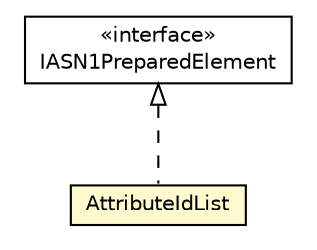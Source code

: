 #!/usr/local/bin/dot
#
# Class diagram 
# Generated by UMLGraph version R5_6-24-gf6e263 (http://www.umlgraph.org/)
#

digraph G {
	edge [fontname="Helvetica",fontsize=10,labelfontname="Helvetica",labelfontsize=10];
	node [fontname="Helvetica",fontsize=10,shape=plaintext];
	nodesep=0.25;
	ranksep=0.5;
	// org.universAAL.lddi.lib.ieeex73std.org.bn.coders.IASN1PreparedElement
	c94945 [label=<<table title="org.universAAL.lddi.lib.ieeex73std.org.bn.coders.IASN1PreparedElement" border="0" cellborder="1" cellspacing="0" cellpadding="2" port="p" href="../../org/bn/coders/IASN1PreparedElement.html">
		<tr><td><table border="0" cellspacing="0" cellpadding="1">
<tr><td align="center" balign="center"> &#171;interface&#187; </td></tr>
<tr><td align="center" balign="center"> IASN1PreparedElement </td></tr>
		</table></td></tr>
		</table>>, URL="../../org/bn/coders/IASN1PreparedElement.html", fontname="Helvetica", fontcolor="black", fontsize=10.0];
	// org.universAAL.lddi.lib.ieeex73std.x73.p20601.AttributeIdList
	c95102 [label=<<table title="org.universAAL.lddi.lib.ieeex73std.x73.p20601.AttributeIdList" border="0" cellborder="1" cellspacing="0" cellpadding="2" port="p" bgcolor="lemonChiffon" href="./AttributeIdList.html">
		<tr><td><table border="0" cellspacing="0" cellpadding="1">
<tr><td align="center" balign="center"> AttributeIdList </td></tr>
		</table></td></tr>
		</table>>, URL="./AttributeIdList.html", fontname="Helvetica", fontcolor="black", fontsize=10.0];
	//org.universAAL.lddi.lib.ieeex73std.x73.p20601.AttributeIdList implements org.universAAL.lddi.lib.ieeex73std.org.bn.coders.IASN1PreparedElement
	c94945:p -> c95102:p [dir=back,arrowtail=empty,style=dashed];
}

